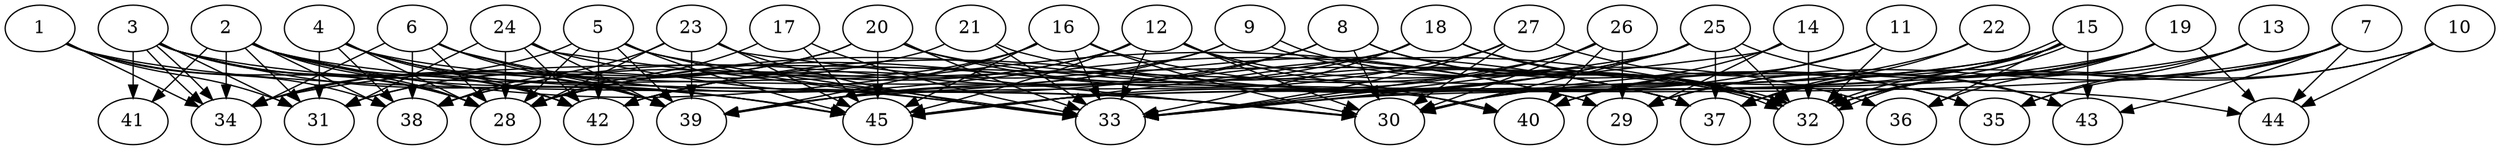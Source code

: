 // DAG automatically generated by daggen at Thu Oct  3 14:07:25 2019
// ./daggen --dot -n 45 --ccr 0.3 --fat 0.9 --regular 0.9 --density 0.6 --mindata 5242880 --maxdata 52428800 
digraph G {
  1 [size="59357867", alpha="0.00", expect_size="17807360"] 
  1 -> 28 [size ="17807360"]
  1 -> 30 [size ="17807360"]
  1 -> 31 [size ="17807360"]
  1 -> 34 [size ="17807360"]
  1 -> 38 [size ="17807360"]
  2 [size="152340480", alpha="0.05", expect_size="45702144"] 
  2 -> 28 [size ="45702144"]
  2 -> 29 [size ="45702144"]
  2 -> 30 [size ="45702144"]
  2 -> 31 [size ="45702144"]
  2 -> 34 [size ="45702144"]
  2 -> 38 [size ="45702144"]
  2 -> 41 [size ="45702144"]
  2 -> 42 [size ="45702144"]
  2 -> 45 [size ="45702144"]
  3 [size="109622613", alpha="0.10", expect_size="32886784"] 
  3 -> 28 [size ="32886784"]
  3 -> 31 [size ="32886784"]
  3 -> 32 [size ="32886784"]
  3 -> 34 [size ="32886784"]
  3 -> 34 [size ="32886784"]
  3 -> 39 [size ="32886784"]
  3 -> 41 [size ="32886784"]
  3 -> 42 [size ="32886784"]
  3 -> 45 [size ="32886784"]
  4 [size="132689920", alpha="0.07", expect_size="39806976"] 
  4 -> 28 [size ="39806976"]
  4 -> 31 [size ="39806976"]
  4 -> 38 [size ="39806976"]
  4 -> 39 [size ="39806976"]
  4 -> 40 [size ="39806976"]
  4 -> 42 [size ="39806976"]
  4 -> 45 [size ="39806976"]
  5 [size="110325760", alpha="0.11", expect_size="33097728"] 
  5 -> 28 [size ="33097728"]
  5 -> 32 [size ="33097728"]
  5 -> 33 [size ="33097728"]
  5 -> 34 [size ="33097728"]
  5 -> 39 [size ="33097728"]
  5 -> 42 [size ="33097728"]
  5 -> 45 [size ="33097728"]
  6 [size="118452907", alpha="0.13", expect_size="35535872"] 
  6 -> 28 [size ="35535872"]
  6 -> 29 [size ="35535872"]
  6 -> 33 [size ="35535872"]
  6 -> 34 [size ="35535872"]
  6 -> 38 [size ="35535872"]
  6 -> 39 [size ="35535872"]
  7 [size="63993173", alpha="0.08", expect_size="19197952"] 
  7 -> 29 [size ="19197952"]
  7 -> 32 [size ="19197952"]
  7 -> 35 [size ="19197952"]
  7 -> 43 [size ="19197952"]
  7 -> 44 [size ="19197952"]
  7 -> 45 [size ="19197952"]
  8 [size="45530453", alpha="0.11", expect_size="13659136"] 
  8 -> 30 [size ="13659136"]
  8 -> 32 [size ="13659136"]
  8 -> 35 [size ="13659136"]
  8 -> 38 [size ="13659136"]
  8 -> 39 [size ="13659136"]
  9 [size="102188373", alpha="0.12", expect_size="30656512"] 
  9 -> 32 [size ="30656512"]
  9 -> 32 [size ="30656512"]
  9 -> 39 [size ="30656512"]
  9 -> 42 [size ="30656512"]
  10 [size="30491307", alpha="0.12", expect_size="9147392"] 
  10 -> 32 [size ="9147392"]
  10 -> 37 [size ="9147392"]
  10 -> 44 [size ="9147392"]
  11 [size="125023573", alpha="0.19", expect_size="37507072"] 
  11 -> 32 [size ="37507072"]
  11 -> 33 [size ="37507072"]
  11 -> 40 [size ="37507072"]
  12 [size="128344747", alpha="0.15", expect_size="38503424"] 
  12 -> 28 [size ="38503424"]
  12 -> 30 [size ="38503424"]
  12 -> 32 [size ="38503424"]
  12 -> 33 [size ="38503424"]
  12 -> 38 [size ="38503424"]
  12 -> 40 [size ="38503424"]
  12 -> 45 [size ="38503424"]
  13 [size="167837013", alpha="0.11", expect_size="50351104"] 
  13 -> 32 [size ="50351104"]
  13 -> 33 [size ="50351104"]
  13 -> 35 [size ="50351104"]
  14 [size="92672000", alpha="0.19", expect_size="27801600"] 
  14 -> 29 [size ="27801600"]
  14 -> 30 [size ="27801600"]
  14 -> 32 [size ="27801600"]
  14 -> 33 [size ="27801600"]
  15 [size="144776533", alpha="0.00", expect_size="43432960"] 
  15 -> 30 [size ="43432960"]
  15 -> 32 [size ="43432960"]
  15 -> 32 [size ="43432960"]
  15 -> 34 [size ="43432960"]
  15 -> 36 [size ="43432960"]
  15 -> 37 [size ="43432960"]
  15 -> 43 [size ="43432960"]
  15 -> 45 [size ="43432960"]
  16 [size="70587733", alpha="0.07", expect_size="21176320"] 
  16 -> 28 [size ="21176320"]
  16 -> 30 [size ="21176320"]
  16 -> 33 [size ="21176320"]
  16 -> 36 [size ="21176320"]
  16 -> 39 [size ="21176320"]
  16 -> 45 [size ="21176320"]
  17 [size="18285227", alpha="0.03", expect_size="5485568"] 
  17 -> 28 [size ="5485568"]
  17 -> 33 [size ="5485568"]
  17 -> 45 [size ="5485568"]
  18 [size="81725440", alpha="0.14", expect_size="24517632"] 
  18 -> 32 [size ="24517632"]
  18 -> 33 [size ="24517632"]
  18 -> 35 [size ="24517632"]
  18 -> 42 [size ="24517632"]
  18 -> 45 [size ="24517632"]
  19 [size="167533227", alpha="0.15", expect_size="50259968"] 
  19 -> 29 [size ="50259968"]
  19 -> 32 [size ="50259968"]
  19 -> 36 [size ="50259968"]
  19 -> 39 [size ="50259968"]
  19 -> 40 [size ="50259968"]
  19 -> 44 [size ="50259968"]
  20 [size="105458347", alpha="0.13", expect_size="31637504"] 
  20 -> 31 [size ="31637504"]
  20 -> 33 [size ="31637504"]
  20 -> 34 [size ="31637504"]
  20 -> 37 [size ="31637504"]
  20 -> 44 [size ="31637504"]
  20 -> 45 [size ="31637504"]
  21 [size="43489280", alpha="0.16", expect_size="13046784"] 
  21 -> 31 [size ="13046784"]
  21 -> 33 [size ="13046784"]
  21 -> 37 [size ="13046784"]
  22 [size="35133440", alpha="0.16", expect_size="10540032"] 
  22 -> 30 [size ="10540032"]
  22 -> 37 [size ="10540032"]
  23 [size="156576427", alpha="0.08", expect_size="46972928"] 
  23 -> 28 [size ="46972928"]
  23 -> 30 [size ="46972928"]
  23 -> 33 [size ="46972928"]
  23 -> 38 [size ="46972928"]
  23 -> 39 [size ="46972928"]
  23 -> 45 [size ="46972928"]
  24 [size="86446080", alpha="0.15", expect_size="25933824"] 
  24 -> 28 [size ="25933824"]
  24 -> 31 [size ="25933824"]
  24 -> 33 [size ="25933824"]
  24 -> 37 [size ="25933824"]
  24 -> 39 [size ="25933824"]
  24 -> 42 [size ="25933824"]
  25 [size="81199787", alpha="0.13", expect_size="24359936"] 
  25 -> 28 [size ="24359936"]
  25 -> 30 [size ="24359936"]
  25 -> 32 [size ="24359936"]
  25 -> 33 [size ="24359936"]
  25 -> 37 [size ="24359936"]
  25 -> 42 [size ="24359936"]
  25 -> 43 [size ="24359936"]
  26 [size="84217173", alpha="0.04", expect_size="25265152"] 
  26 -> 29 [size ="25265152"]
  26 -> 30 [size ="25265152"]
  26 -> 33 [size ="25265152"]
  26 -> 40 [size ="25265152"]
  26 -> 45 [size ="25265152"]
  27 [size="135417173", alpha="0.02", expect_size="40625152"] 
  27 -> 28 [size ="40625152"]
  27 -> 30 [size ="40625152"]
  27 -> 33 [size ="40625152"]
  27 -> 43 [size ="40625152"]
  28 [size="157180587", alpha="0.02", expect_size="47154176"] 
  29 [size="111083520", alpha="0.14", expect_size="33325056"] 
  30 [size="70041600", alpha="0.07", expect_size="21012480"] 
  31 [size="169055573", alpha="0.14", expect_size="50716672"] 
  32 [size="135437653", alpha="0.15", expect_size="40631296"] 
  33 [size="104052053", alpha="0.15", expect_size="31215616"] 
  34 [size="167045120", alpha="0.05", expect_size="50113536"] 
  35 [size="125061120", alpha="0.11", expect_size="37518336"] 
  36 [size="70949547", alpha="0.03", expect_size="21284864"] 
  37 [size="105690453", alpha="0.16", expect_size="31707136"] 
  38 [size="118514347", alpha="0.17", expect_size="35554304"] 
  39 [size="137478827", alpha="0.17", expect_size="41243648"] 
  40 [size="90009600", alpha="0.08", expect_size="27002880"] 
  41 [size="146411520", alpha="0.02", expect_size="43923456"] 
  42 [size="99659093", alpha="0.19", expect_size="29897728"] 
  43 [size="60624213", alpha="0.13", expect_size="18187264"] 
  44 [size="22381227", alpha="0.17", expect_size="6714368"] 
  45 [size="60129280", alpha="0.08", expect_size="18038784"] 
}
